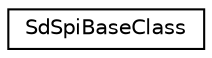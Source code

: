 digraph "Graphical Class Hierarchy"
{
 // LATEX_PDF_SIZE
  edge [fontname="Helvetica",fontsize="10",labelfontname="Helvetica",labelfontsize="10"];
  node [fontname="Helvetica",fontsize="10",shape=record];
  rankdir="LR";
  Node0 [label="SdSpiBaseClass",height=0.2,width=0.4,color="black", fillcolor="white", style="filled",URL="$class_sd_spi_base_class.html",tooltip="Base class for external SPI drivers."];
}
